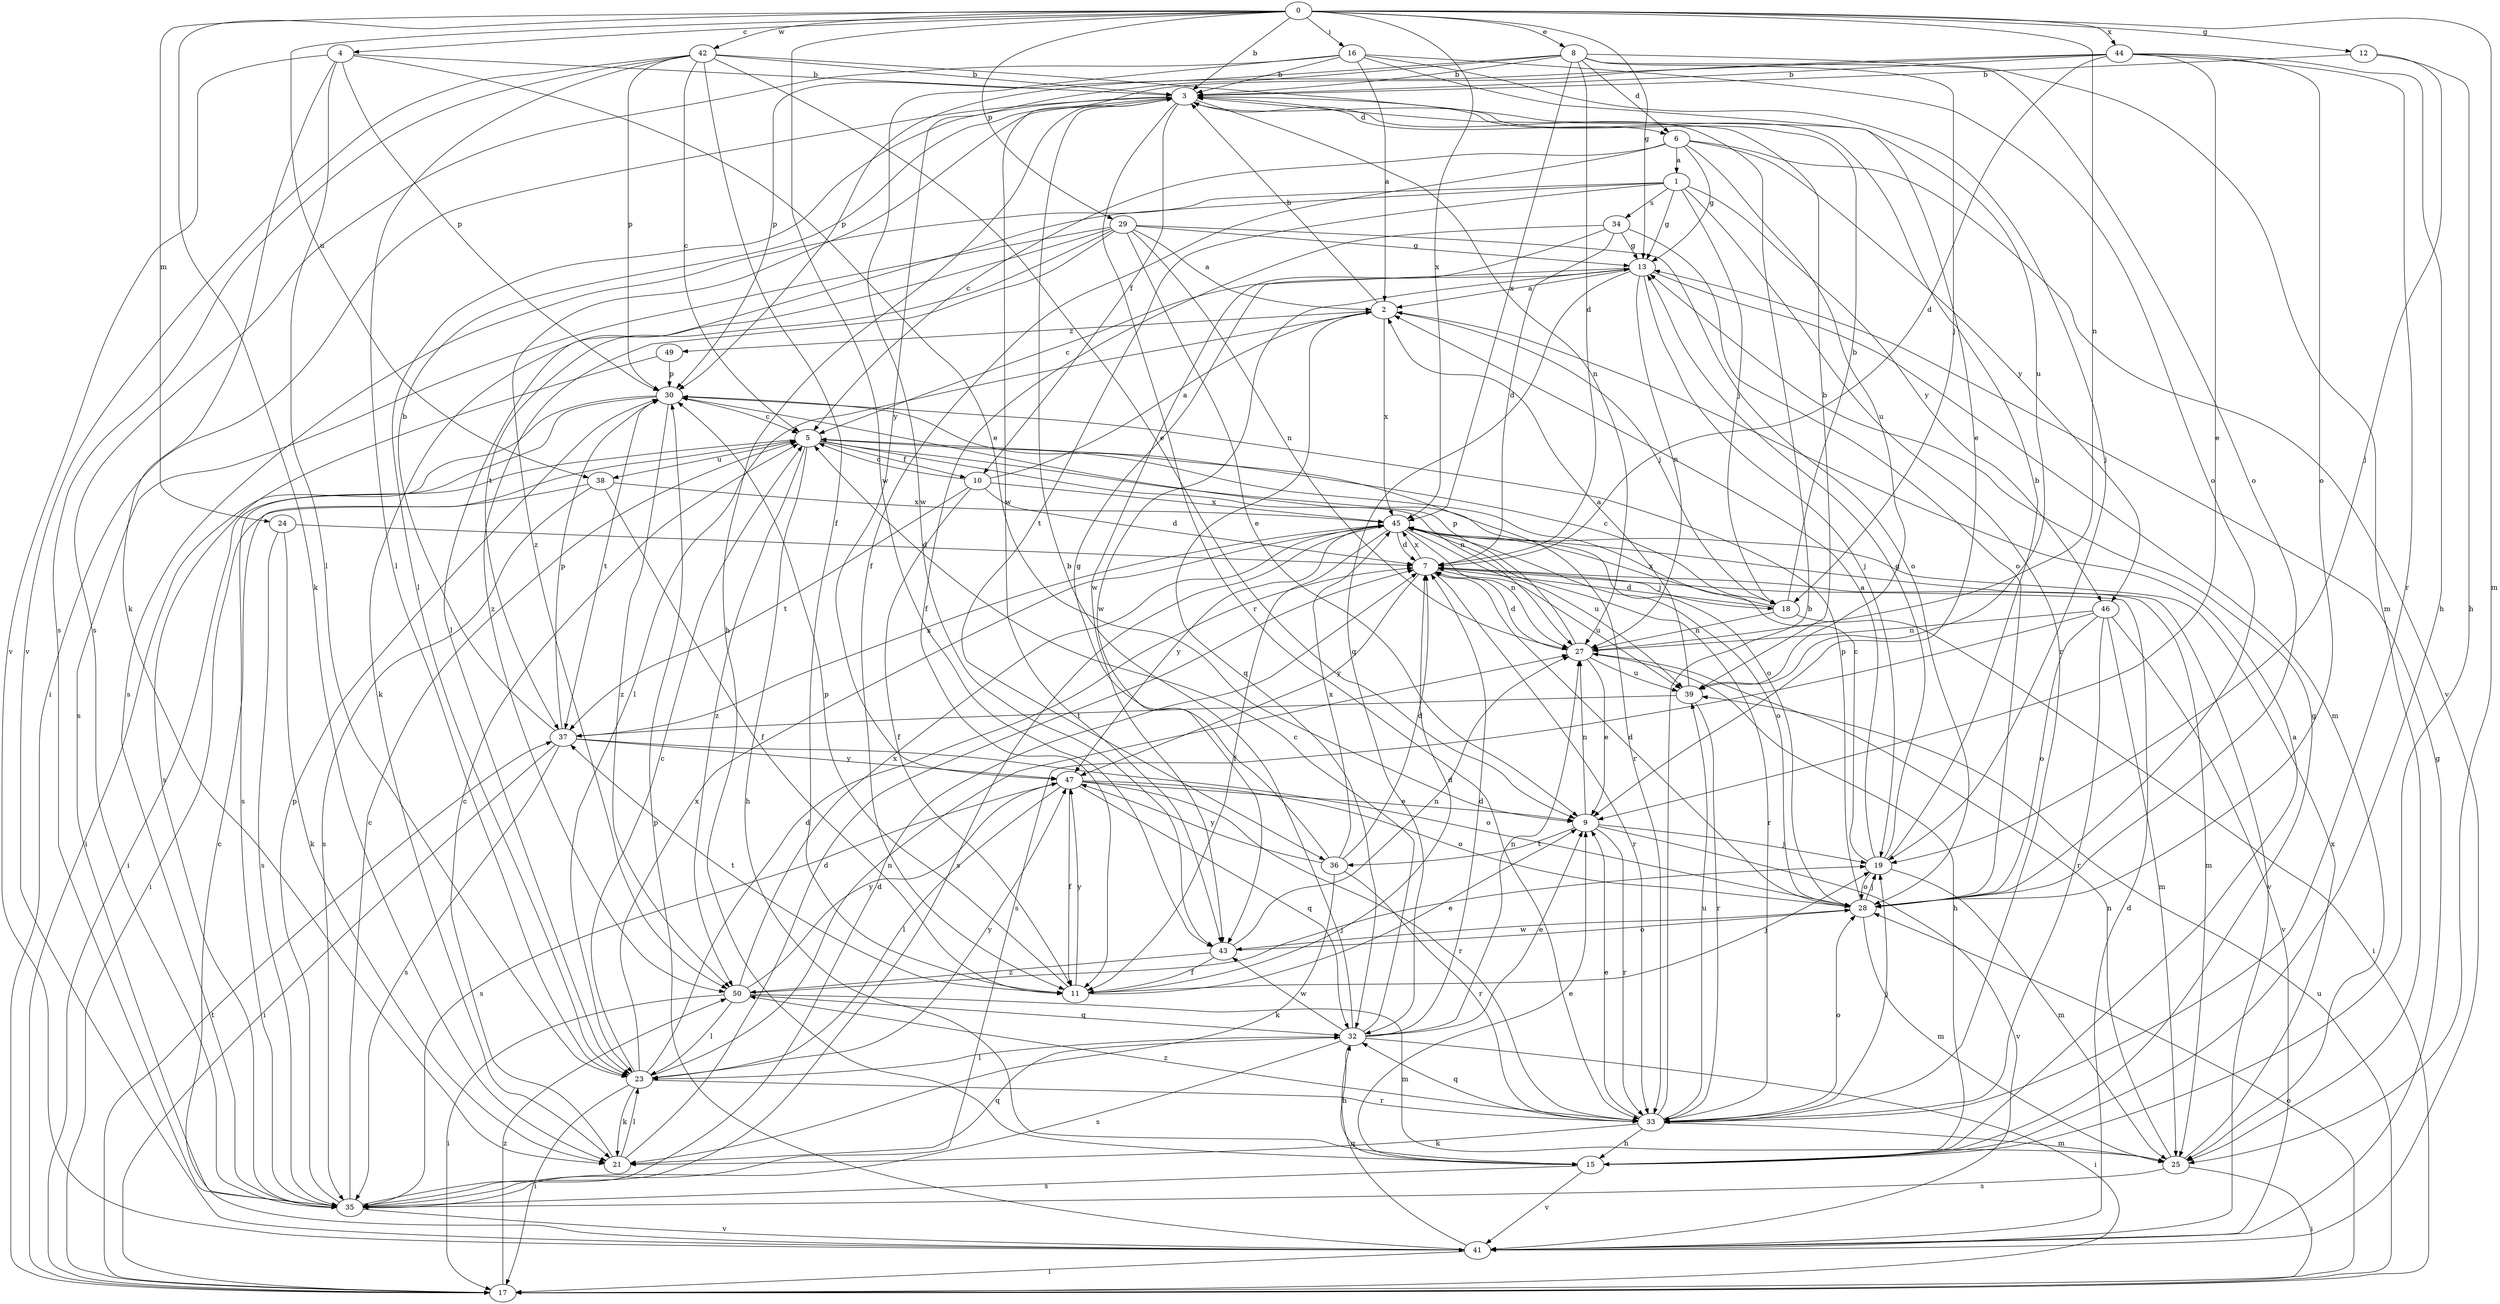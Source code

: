 strict digraph  {
0;
1;
2;
3;
4;
5;
6;
7;
8;
9;
10;
11;
12;
13;
15;
16;
17;
18;
19;
21;
23;
24;
25;
27;
28;
29;
30;
32;
33;
34;
35;
36;
37;
38;
39;
41;
42;
43;
44;
45;
46;
47;
49;
50;
0 -> 3  [label=b];
0 -> 4  [label=c];
0 -> 8  [label=e];
0 -> 12  [label=g];
0 -> 13  [label=g];
0 -> 16  [label=i];
0 -> 21  [label=k];
0 -> 24  [label=m];
0 -> 25  [label=m];
0 -> 27  [label=n];
0 -> 29  [label=p];
0 -> 38  [label=u];
0 -> 42  [label=w];
0 -> 43  [label=w];
0 -> 44  [label=x];
0 -> 45  [label=x];
1 -> 13  [label=g];
1 -> 18  [label=j];
1 -> 23  [label=l];
1 -> 33  [label=r];
1 -> 34  [label=s];
1 -> 35  [label=s];
1 -> 36  [label=t];
1 -> 46  [label=y];
2 -> 3  [label=b];
2 -> 18  [label=j];
2 -> 23  [label=l];
2 -> 32  [label=q];
2 -> 45  [label=x];
2 -> 49  [label=z];
3 -> 6  [label=d];
3 -> 10  [label=f];
3 -> 15  [label=h];
3 -> 17  [label=i];
3 -> 23  [label=l];
3 -> 27  [label=n];
3 -> 33  [label=r];
3 -> 50  [label=z];
4 -> 3  [label=b];
4 -> 9  [label=e];
4 -> 21  [label=k];
4 -> 23  [label=l];
4 -> 30  [label=p];
4 -> 41  [label=v];
5 -> 10  [label=f];
5 -> 15  [label=h];
5 -> 17  [label=i];
5 -> 27  [label=n];
5 -> 28  [label=o];
5 -> 38  [label=u];
5 -> 50  [label=z];
6 -> 1  [label=a];
6 -> 5  [label=c];
6 -> 11  [label=f];
6 -> 13  [label=g];
6 -> 39  [label=u];
6 -> 41  [label=v];
6 -> 46  [label=y];
7 -> 18  [label=j];
7 -> 25  [label=m];
7 -> 33  [label=r];
7 -> 39  [label=u];
7 -> 45  [label=x];
7 -> 47  [label=y];
8 -> 3  [label=b];
8 -> 6  [label=d];
8 -> 7  [label=d];
8 -> 18  [label=j];
8 -> 25  [label=m];
8 -> 28  [label=o];
8 -> 30  [label=p];
8 -> 45  [label=x];
8 -> 47  [label=y];
9 -> 19  [label=j];
9 -> 27  [label=n];
9 -> 33  [label=r];
9 -> 36  [label=t];
9 -> 41  [label=v];
10 -> 2  [label=a];
10 -> 5  [label=c];
10 -> 7  [label=d];
10 -> 11  [label=f];
10 -> 37  [label=t];
10 -> 45  [label=x];
11 -> 7  [label=d];
11 -> 9  [label=e];
11 -> 19  [label=j];
11 -> 30  [label=p];
11 -> 37  [label=t];
11 -> 47  [label=y];
12 -> 3  [label=b];
12 -> 15  [label=h];
12 -> 19  [label=j];
13 -> 2  [label=a];
13 -> 5  [label=c];
13 -> 19  [label=j];
13 -> 25  [label=m];
13 -> 27  [label=n];
13 -> 32  [label=q];
13 -> 43  [label=w];
15 -> 2  [label=a];
15 -> 9  [label=e];
15 -> 13  [label=g];
15 -> 35  [label=s];
15 -> 41  [label=v];
16 -> 2  [label=a];
16 -> 3  [label=b];
16 -> 9  [label=e];
16 -> 19  [label=j];
16 -> 28  [label=o];
16 -> 35  [label=s];
16 -> 43  [label=w];
17 -> 28  [label=o];
17 -> 37  [label=t];
17 -> 39  [label=u];
17 -> 50  [label=z];
18 -> 3  [label=b];
18 -> 5  [label=c];
18 -> 7  [label=d];
18 -> 17  [label=i];
18 -> 27  [label=n];
18 -> 45  [label=x];
19 -> 2  [label=a];
19 -> 3  [label=b];
19 -> 5  [label=c];
19 -> 13  [label=g];
19 -> 25  [label=m];
19 -> 28  [label=o];
21 -> 5  [label=c];
21 -> 7  [label=d];
21 -> 23  [label=l];
21 -> 32  [label=q];
23 -> 5  [label=c];
23 -> 7  [label=d];
23 -> 17  [label=i];
23 -> 21  [label=k];
23 -> 27  [label=n];
23 -> 33  [label=r];
23 -> 45  [label=x];
23 -> 47  [label=y];
24 -> 7  [label=d];
24 -> 21  [label=k];
24 -> 35  [label=s];
25 -> 17  [label=i];
25 -> 27  [label=n];
25 -> 35  [label=s];
25 -> 45  [label=x];
27 -> 7  [label=d];
27 -> 9  [label=e];
27 -> 15  [label=h];
27 -> 30  [label=p];
27 -> 39  [label=u];
28 -> 7  [label=d];
28 -> 19  [label=j];
28 -> 25  [label=m];
28 -> 30  [label=p];
28 -> 43  [label=w];
29 -> 2  [label=a];
29 -> 9  [label=e];
29 -> 13  [label=g];
29 -> 21  [label=k];
29 -> 27  [label=n];
29 -> 28  [label=o];
29 -> 35  [label=s];
29 -> 37  [label=t];
29 -> 50  [label=z];
30 -> 5  [label=c];
30 -> 17  [label=i];
30 -> 33  [label=r];
30 -> 35  [label=s];
30 -> 37  [label=t];
30 -> 50  [label=z];
32 -> 3  [label=b];
32 -> 5  [label=c];
32 -> 7  [label=d];
32 -> 9  [label=e];
32 -> 15  [label=h];
32 -> 17  [label=i];
32 -> 23  [label=l];
32 -> 27  [label=n];
32 -> 35  [label=s];
32 -> 43  [label=w];
33 -> 3  [label=b];
33 -> 9  [label=e];
33 -> 15  [label=h];
33 -> 19  [label=j];
33 -> 21  [label=k];
33 -> 25  [label=m];
33 -> 28  [label=o];
33 -> 32  [label=q];
33 -> 39  [label=u];
33 -> 50  [label=z];
34 -> 7  [label=d];
34 -> 11  [label=f];
34 -> 13  [label=g];
34 -> 28  [label=o];
34 -> 43  [label=w];
35 -> 5  [label=c];
35 -> 7  [label=d];
35 -> 30  [label=p];
35 -> 41  [label=v];
36 -> 7  [label=d];
36 -> 13  [label=g];
36 -> 21  [label=k];
36 -> 33  [label=r];
36 -> 45  [label=x];
36 -> 47  [label=y];
37 -> 3  [label=b];
37 -> 17  [label=i];
37 -> 28  [label=o];
37 -> 30  [label=p];
37 -> 35  [label=s];
37 -> 45  [label=x];
37 -> 47  [label=y];
38 -> 11  [label=f];
38 -> 17  [label=i];
38 -> 35  [label=s];
38 -> 45  [label=x];
39 -> 2  [label=a];
39 -> 3  [label=b];
39 -> 33  [label=r];
39 -> 37  [label=t];
41 -> 5  [label=c];
41 -> 7  [label=d];
41 -> 13  [label=g];
41 -> 17  [label=i];
41 -> 30  [label=p];
41 -> 32  [label=q];
42 -> 3  [label=b];
42 -> 5  [label=c];
42 -> 9  [label=e];
42 -> 11  [label=f];
42 -> 23  [label=l];
42 -> 30  [label=p];
42 -> 35  [label=s];
42 -> 39  [label=u];
42 -> 41  [label=v];
43 -> 11  [label=f];
43 -> 27  [label=n];
43 -> 28  [label=o];
43 -> 50  [label=z];
44 -> 3  [label=b];
44 -> 7  [label=d];
44 -> 9  [label=e];
44 -> 15  [label=h];
44 -> 28  [label=o];
44 -> 30  [label=p];
44 -> 33  [label=r];
44 -> 43  [label=w];
45 -> 7  [label=d];
45 -> 11  [label=f];
45 -> 27  [label=n];
45 -> 28  [label=o];
45 -> 33  [label=r];
45 -> 35  [label=s];
45 -> 39  [label=u];
45 -> 41  [label=v];
45 -> 47  [label=y];
46 -> 25  [label=m];
46 -> 27  [label=n];
46 -> 28  [label=o];
46 -> 33  [label=r];
46 -> 35  [label=s];
46 -> 41  [label=v];
47 -> 9  [label=e];
47 -> 11  [label=f];
47 -> 23  [label=l];
47 -> 28  [label=o];
47 -> 32  [label=q];
47 -> 33  [label=r];
47 -> 35  [label=s];
49 -> 30  [label=p];
49 -> 35  [label=s];
50 -> 17  [label=i];
50 -> 19  [label=j];
50 -> 23  [label=l];
50 -> 25  [label=m];
50 -> 32  [label=q];
50 -> 45  [label=x];
50 -> 47  [label=y];
}
